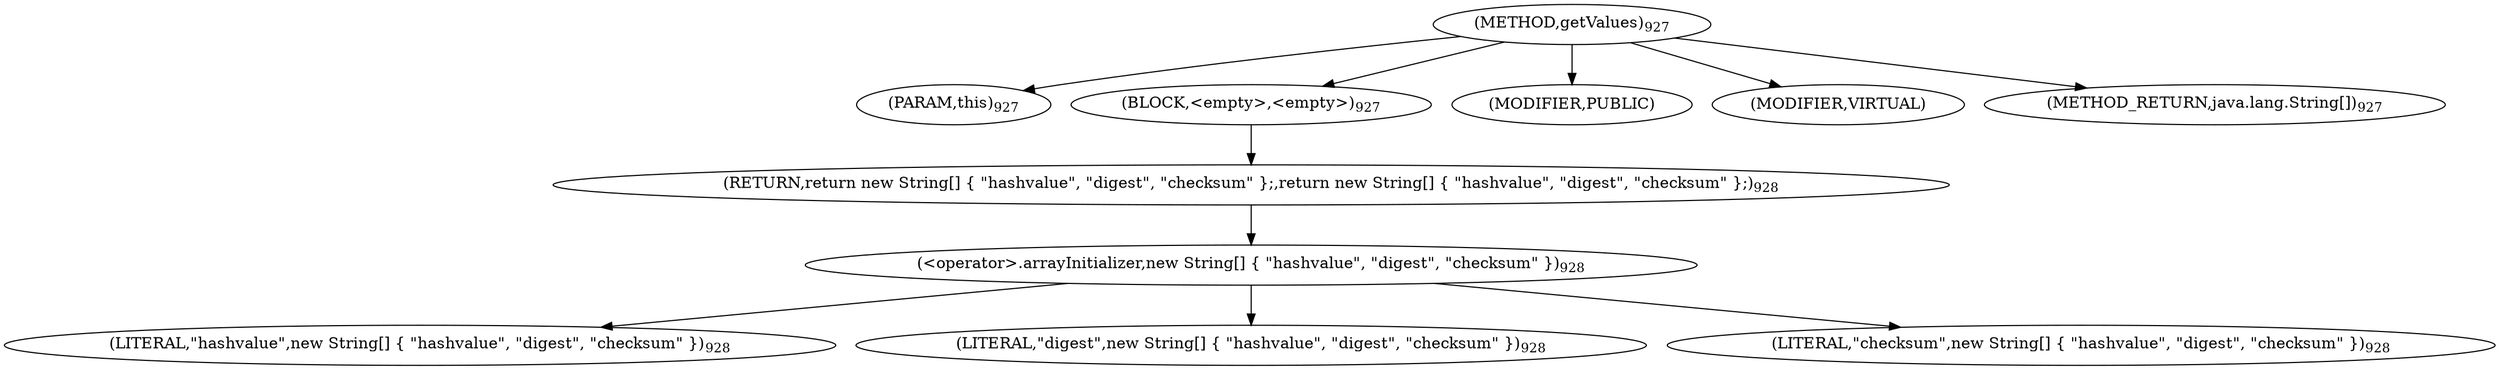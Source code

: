 digraph "getValues" {  
"1637" [label = <(METHOD,getValues)<SUB>927</SUB>> ]
"1638" [label = <(PARAM,this)<SUB>927</SUB>> ]
"1639" [label = <(BLOCK,&lt;empty&gt;,&lt;empty&gt;)<SUB>927</SUB>> ]
"1640" [label = <(RETURN,return new String[] { &quot;hashvalue&quot;, &quot;digest&quot;, &quot;checksum&quot; };,return new String[] { &quot;hashvalue&quot;, &quot;digest&quot;, &quot;checksum&quot; };)<SUB>928</SUB>> ]
"1641" [label = <(&lt;operator&gt;.arrayInitializer,new String[] { &quot;hashvalue&quot;, &quot;digest&quot;, &quot;checksum&quot; })<SUB>928</SUB>> ]
"1642" [label = <(LITERAL,&quot;hashvalue&quot;,new String[] { &quot;hashvalue&quot;, &quot;digest&quot;, &quot;checksum&quot; })<SUB>928</SUB>> ]
"1643" [label = <(LITERAL,&quot;digest&quot;,new String[] { &quot;hashvalue&quot;, &quot;digest&quot;, &quot;checksum&quot; })<SUB>928</SUB>> ]
"1644" [label = <(LITERAL,&quot;checksum&quot;,new String[] { &quot;hashvalue&quot;, &quot;digest&quot;, &quot;checksum&quot; })<SUB>928</SUB>> ]
"1645" [label = <(MODIFIER,PUBLIC)> ]
"1646" [label = <(MODIFIER,VIRTUAL)> ]
"1647" [label = <(METHOD_RETURN,java.lang.String[])<SUB>927</SUB>> ]
  "1637" -> "1638" 
  "1637" -> "1639" 
  "1637" -> "1645" 
  "1637" -> "1646" 
  "1637" -> "1647" 
  "1639" -> "1640" 
  "1640" -> "1641" 
  "1641" -> "1642" 
  "1641" -> "1643" 
  "1641" -> "1644" 
}
